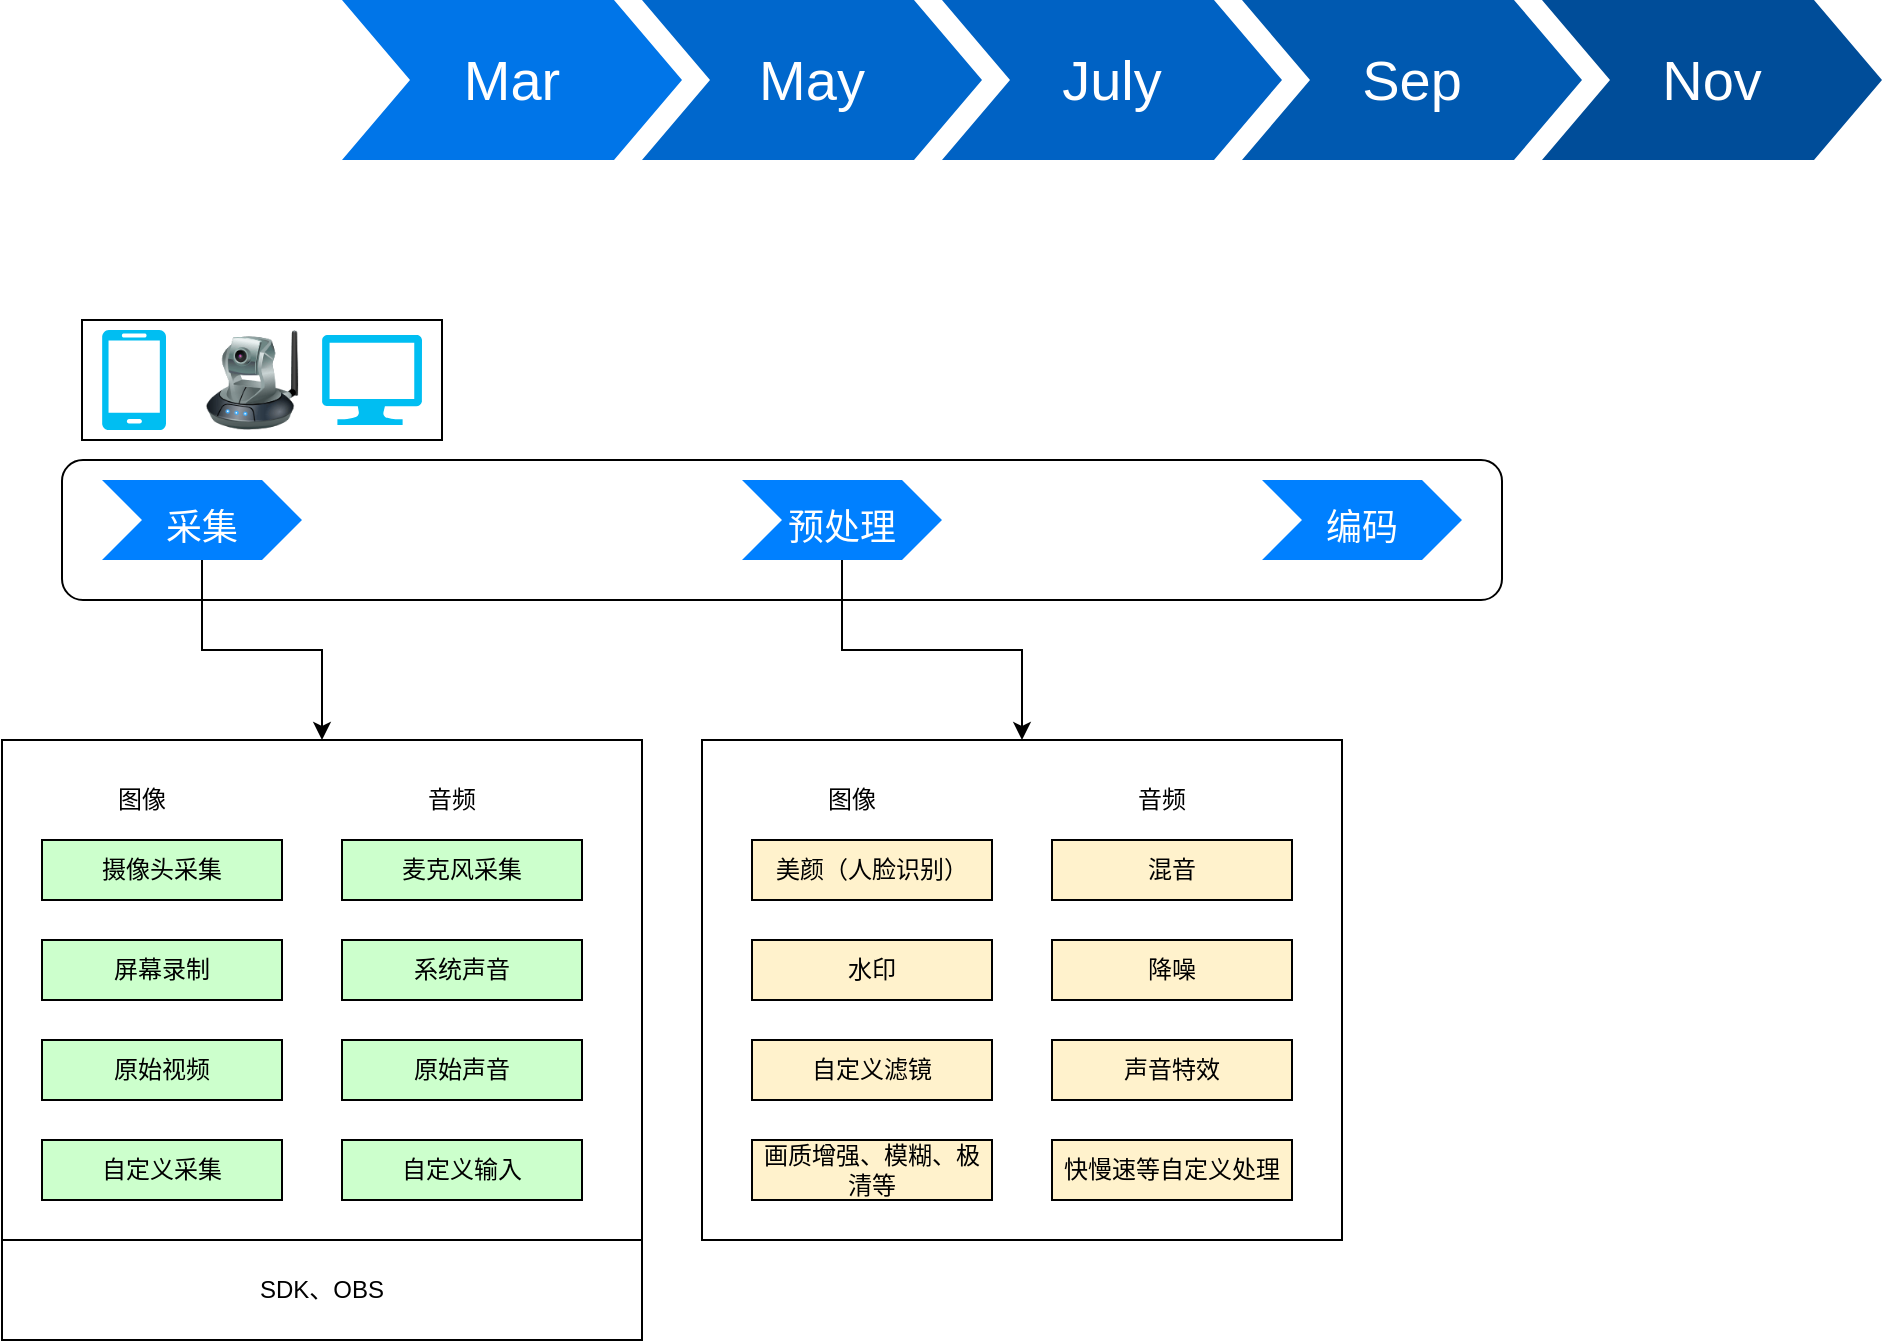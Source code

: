 <mxfile version="13.6.6" type="github">
  <diagram name="Page-1" id="d9b1e647-80fa-b4a2-5024-87a742678bcc">
    <mxGraphModel dx="2046" dy="1027" grid="1" gridSize="10" guides="1" tooltips="1" connect="1" arrows="1" fold="1" page="1" pageScale="1" pageWidth="1100" pageHeight="850" background="#ffffff" math="0" shadow="0">
      <root>
        <mxCell id="0" />
        <mxCell id="1" parent="0" />
        <mxCell id="57fe6abec08f04cb-2" value="Mar" style="shape=step;whiteSpace=wrap;html=1;fontSize=28;fillColor=#0075E8;fontColor=#FFFFFF;strokeColor=none;" parent="1" vertex="1">
          <mxGeometry x="200" y="70" width="170" height="80" as="geometry" />
        </mxCell>
        <mxCell id="57fe6abec08f04cb-3" value="May" style="shape=step;whiteSpace=wrap;html=1;fontSize=28;fillColor=#0067CC;fontColor=#FFFFFF;strokeColor=none;" parent="1" vertex="1">
          <mxGeometry x="350" y="70" width="170" height="80" as="geometry" />
        </mxCell>
        <mxCell id="57fe6abec08f04cb-4" value="July" style="shape=step;whiteSpace=wrap;html=1;fontSize=28;fillColor=#0062C4;fontColor=#FFFFFF;strokeColor=none;" parent="1" vertex="1">
          <mxGeometry x="500" y="70" width="170" height="80" as="geometry" />
        </mxCell>
        <mxCell id="57fe6abec08f04cb-5" value="Sep" style="shape=step;whiteSpace=wrap;html=1;fontSize=28;fillColor=#0059B0;fontColor=#FFFFFF;strokeColor=none;" parent="1" vertex="1">
          <mxGeometry x="650" y="70" width="170" height="80" as="geometry" />
        </mxCell>
        <mxCell id="57fe6abec08f04cb-6" value="Nov" style="shape=step;whiteSpace=wrap;html=1;fontSize=28;fillColor=#004D99;fontColor=#FFFFFF;strokeColor=none;" parent="1" vertex="1">
          <mxGeometry x="800" y="70" width="170" height="80" as="geometry" />
        </mxCell>
        <mxCell id="FFcQqnqTQvhnuVRR3oSx-1" value="" style="rounded=1;whiteSpace=wrap;html=1;" vertex="1" parent="1">
          <mxGeometry x="60" y="300" width="720" height="70" as="geometry" />
        </mxCell>
        <mxCell id="FFcQqnqTQvhnuVRR3oSx-7" value="" style="rounded=0;whiteSpace=wrap;html=1;" vertex="1" parent="1">
          <mxGeometry x="70" y="230" width="180" height="60" as="geometry" />
        </mxCell>
        <mxCell id="FFcQqnqTQvhnuVRR3oSx-3" value="" style="verticalLabelPosition=bottom;html=1;verticalAlign=top;align=center;strokeColor=none;fillColor=#00BEF2;shape=mxgraph.azure.mobile;pointerEvents=1;" vertex="1" parent="1">
          <mxGeometry x="80" y="235" width="32" height="50" as="geometry" />
        </mxCell>
        <mxCell id="FFcQqnqTQvhnuVRR3oSx-4" value="" style="image;html=1;image=img/lib/clip_art/networking/Ip_Camera_128x128.png" vertex="1" parent="1">
          <mxGeometry x="130" y="235" width="50" height="50" as="geometry" />
        </mxCell>
        <mxCell id="FFcQqnqTQvhnuVRR3oSx-5" value="" style="verticalLabelPosition=bottom;html=1;verticalAlign=top;align=center;strokeColor=none;fillColor=#00BEF2;shape=mxgraph.azure.computer;pointerEvents=1;" vertex="1" parent="1">
          <mxGeometry x="190" y="237.5" width="50" height="45" as="geometry" />
        </mxCell>
        <mxCell id="FFcQqnqTQvhnuVRR3oSx-32" style="edgeStyle=orthogonalEdgeStyle;rounded=0;orthogonalLoop=1;jettySize=auto;html=1;exitX=0.5;exitY=1;exitDx=0;exitDy=0;entryX=0.5;entryY=0;entryDx=0;entryDy=0;" edge="1" parent="1" source="57fe6abec08f04cb-1" target="FFcQqnqTQvhnuVRR3oSx-18">
          <mxGeometry relative="1" as="geometry">
            <mxPoint x="200" y="450" as="targetPoint" />
          </mxGeometry>
        </mxCell>
        <mxCell id="57fe6abec08f04cb-1" value="&lt;font style=&quot;font-size: 18px&quot;&gt;采集&lt;/font&gt;" style="shape=step;whiteSpace=wrap;html=1;fontSize=28;fillColor=#0080FF;fontColor=#FFFFFF;strokeColor=none;" parent="1" vertex="1">
          <mxGeometry x="80" y="310" width="100" height="40" as="geometry" />
        </mxCell>
        <mxCell id="FFcQqnqTQvhnuVRR3oSx-47" style="edgeStyle=orthogonalEdgeStyle;rounded=0;orthogonalLoop=1;jettySize=auto;html=1;exitX=0.5;exitY=1;exitDx=0;exitDy=0;entryX=0.5;entryY=0;entryDx=0;entryDy=0;" edge="1" parent="1" source="FFcQqnqTQvhnuVRR3oSx-15" target="FFcQqnqTQvhnuVRR3oSx-35">
          <mxGeometry relative="1" as="geometry" />
        </mxCell>
        <mxCell id="FFcQqnqTQvhnuVRR3oSx-15" value="&lt;font style=&quot;font-size: 18px&quot;&gt;预处理&lt;/font&gt;" style="shape=step;whiteSpace=wrap;html=1;fontSize=28;fillColor=#0080FF;fontColor=#FFFFFF;strokeColor=none;" vertex="1" parent="1">
          <mxGeometry x="400" y="310" width="100" height="40" as="geometry" />
        </mxCell>
        <mxCell id="FFcQqnqTQvhnuVRR3oSx-16" value="&lt;font style=&quot;font-size: 18px&quot;&gt;编码&lt;/font&gt;" style="shape=step;whiteSpace=wrap;html=1;fontSize=28;fillColor=#0080FF;fontColor=#FFFFFF;strokeColor=none;" vertex="1" parent="1">
          <mxGeometry x="660" y="310" width="100" height="40" as="geometry" />
        </mxCell>
        <mxCell id="FFcQqnqTQvhnuVRR3oSx-18" value="" style="rounded=0;whiteSpace=wrap;html=1;" vertex="1" parent="1">
          <mxGeometry x="30" y="440" width="320" height="250" as="geometry" />
        </mxCell>
        <mxCell id="FFcQqnqTQvhnuVRR3oSx-19" value="摄像头采集" style="rounded=0;whiteSpace=wrap;html=1;fillColor=#CCFFCC;" vertex="1" parent="1">
          <mxGeometry x="50" y="490" width="120" height="30" as="geometry" />
        </mxCell>
        <mxCell id="FFcQqnqTQvhnuVRR3oSx-20" value="屏幕录制" style="rounded=0;whiteSpace=wrap;html=1;fillColor=#CCFFCC;" vertex="1" parent="1">
          <mxGeometry x="50" y="540" width="120" height="30" as="geometry" />
        </mxCell>
        <mxCell id="FFcQqnqTQvhnuVRR3oSx-21" value="原始视频" style="rounded=0;whiteSpace=wrap;html=1;fillColor=#CCFFCC;" vertex="1" parent="1">
          <mxGeometry x="50" y="590" width="120" height="30" as="geometry" />
        </mxCell>
        <mxCell id="FFcQqnqTQvhnuVRR3oSx-22" value="自定义采集" style="rounded=0;whiteSpace=wrap;html=1;fillColor=#CCFFCC;" vertex="1" parent="1">
          <mxGeometry x="50" y="640" width="120" height="30" as="geometry" />
        </mxCell>
        <mxCell id="FFcQqnqTQvhnuVRR3oSx-25" value="图像" style="text;html=1;strokeColor=none;fillColor=none;align=center;verticalAlign=middle;whiteSpace=wrap;rounded=0;" vertex="1" parent="1">
          <mxGeometry x="80" y="460" width="40" height="20" as="geometry" />
        </mxCell>
        <mxCell id="FFcQqnqTQvhnuVRR3oSx-26" value="麦克风采集" style="rounded=0;whiteSpace=wrap;html=1;fillColor=#CCFFCC;" vertex="1" parent="1">
          <mxGeometry x="200" y="490" width="120" height="30" as="geometry" />
        </mxCell>
        <mxCell id="FFcQqnqTQvhnuVRR3oSx-27" value="系统声音" style="rounded=0;whiteSpace=wrap;html=1;fillColor=#CCFFCC;" vertex="1" parent="1">
          <mxGeometry x="200" y="540" width="120" height="30" as="geometry" />
        </mxCell>
        <mxCell id="FFcQqnqTQvhnuVRR3oSx-28" value="原始声音" style="rounded=0;whiteSpace=wrap;html=1;fillColor=#CCFFCC;" vertex="1" parent="1">
          <mxGeometry x="200" y="590" width="120" height="30" as="geometry" />
        </mxCell>
        <mxCell id="FFcQqnqTQvhnuVRR3oSx-29" value="自定义输入" style="rounded=0;whiteSpace=wrap;html=1;fillColor=#CCFFCC;" vertex="1" parent="1">
          <mxGeometry x="200" y="640" width="120" height="30" as="geometry" />
        </mxCell>
        <mxCell id="FFcQqnqTQvhnuVRR3oSx-30" value="音频" style="text;html=1;strokeColor=none;fillColor=none;align=center;verticalAlign=middle;whiteSpace=wrap;rounded=0;" vertex="1" parent="1">
          <mxGeometry x="235" y="460" width="40" height="20" as="geometry" />
        </mxCell>
        <mxCell id="FFcQqnqTQvhnuVRR3oSx-33" value="SDK、OBS" style="rounded=0;whiteSpace=wrap;html=1;" vertex="1" parent="1">
          <mxGeometry x="30" y="690" width="320" height="50" as="geometry" />
        </mxCell>
        <mxCell id="FFcQqnqTQvhnuVRR3oSx-46" value="" style="group" vertex="1" connectable="0" parent="1">
          <mxGeometry x="380" y="440" width="320" height="250" as="geometry" />
        </mxCell>
        <mxCell id="FFcQqnqTQvhnuVRR3oSx-35" value="" style="rounded=0;whiteSpace=wrap;html=1;" vertex="1" parent="FFcQqnqTQvhnuVRR3oSx-46">
          <mxGeometry width="320" height="250" as="geometry" />
        </mxCell>
        <mxCell id="FFcQqnqTQvhnuVRR3oSx-36" value="美颜（人脸识别）" style="rounded=0;whiteSpace=wrap;html=1;fillColor=#FFF2CC;" vertex="1" parent="FFcQqnqTQvhnuVRR3oSx-46">
          <mxGeometry x="25" y="50" width="120" height="30" as="geometry" />
        </mxCell>
        <mxCell id="FFcQqnqTQvhnuVRR3oSx-37" value="水印" style="rounded=0;whiteSpace=wrap;html=1;fillColor=#FFF2CC;" vertex="1" parent="FFcQqnqTQvhnuVRR3oSx-46">
          <mxGeometry x="25" y="100" width="120" height="30" as="geometry" />
        </mxCell>
        <mxCell id="FFcQqnqTQvhnuVRR3oSx-38" value="自定义滤镜" style="rounded=0;whiteSpace=wrap;html=1;fillColor=#FFF2CC;" vertex="1" parent="FFcQqnqTQvhnuVRR3oSx-46">
          <mxGeometry x="25" y="150" width="120" height="30" as="geometry" />
        </mxCell>
        <mxCell id="FFcQqnqTQvhnuVRR3oSx-39" value="画质增强、模糊、极清等" style="rounded=0;whiteSpace=wrap;html=1;fillColor=#FFF2CC;" vertex="1" parent="FFcQqnqTQvhnuVRR3oSx-46">
          <mxGeometry x="25" y="200" width="120" height="30" as="geometry" />
        </mxCell>
        <mxCell id="FFcQqnqTQvhnuVRR3oSx-40" value="图像" style="text;html=1;strokeColor=none;fillColor=none;align=center;verticalAlign=middle;whiteSpace=wrap;rounded=0;" vertex="1" parent="FFcQqnqTQvhnuVRR3oSx-46">
          <mxGeometry x="55" y="20" width="40" height="20" as="geometry" />
        </mxCell>
        <mxCell id="FFcQqnqTQvhnuVRR3oSx-41" value="混音" style="rounded=0;whiteSpace=wrap;html=1;fillColor=#FFF2CC;" vertex="1" parent="FFcQqnqTQvhnuVRR3oSx-46">
          <mxGeometry x="175" y="50" width="120" height="30" as="geometry" />
        </mxCell>
        <mxCell id="FFcQqnqTQvhnuVRR3oSx-42" value="降噪" style="rounded=0;whiteSpace=wrap;html=1;fillColor=#FFF2CC;" vertex="1" parent="FFcQqnqTQvhnuVRR3oSx-46">
          <mxGeometry x="175" y="100" width="120" height="30" as="geometry" />
        </mxCell>
        <mxCell id="FFcQqnqTQvhnuVRR3oSx-43" value="声音特效" style="rounded=0;whiteSpace=wrap;html=1;fillColor=#FFF2CC;" vertex="1" parent="FFcQqnqTQvhnuVRR3oSx-46">
          <mxGeometry x="175" y="150" width="120" height="30" as="geometry" />
        </mxCell>
        <mxCell id="FFcQqnqTQvhnuVRR3oSx-44" value="快慢速等自定义处理" style="rounded=0;whiteSpace=wrap;html=1;fillColor=#FFF2CC;" vertex="1" parent="FFcQqnqTQvhnuVRR3oSx-46">
          <mxGeometry x="175" y="200" width="120" height="30" as="geometry" />
        </mxCell>
        <mxCell id="FFcQqnqTQvhnuVRR3oSx-45" value="音频" style="text;html=1;strokeColor=none;fillColor=none;align=center;verticalAlign=middle;whiteSpace=wrap;rounded=0;" vertex="1" parent="FFcQqnqTQvhnuVRR3oSx-46">
          <mxGeometry x="210" y="20" width="40" height="20" as="geometry" />
        </mxCell>
      </root>
    </mxGraphModel>
  </diagram>
</mxfile>
